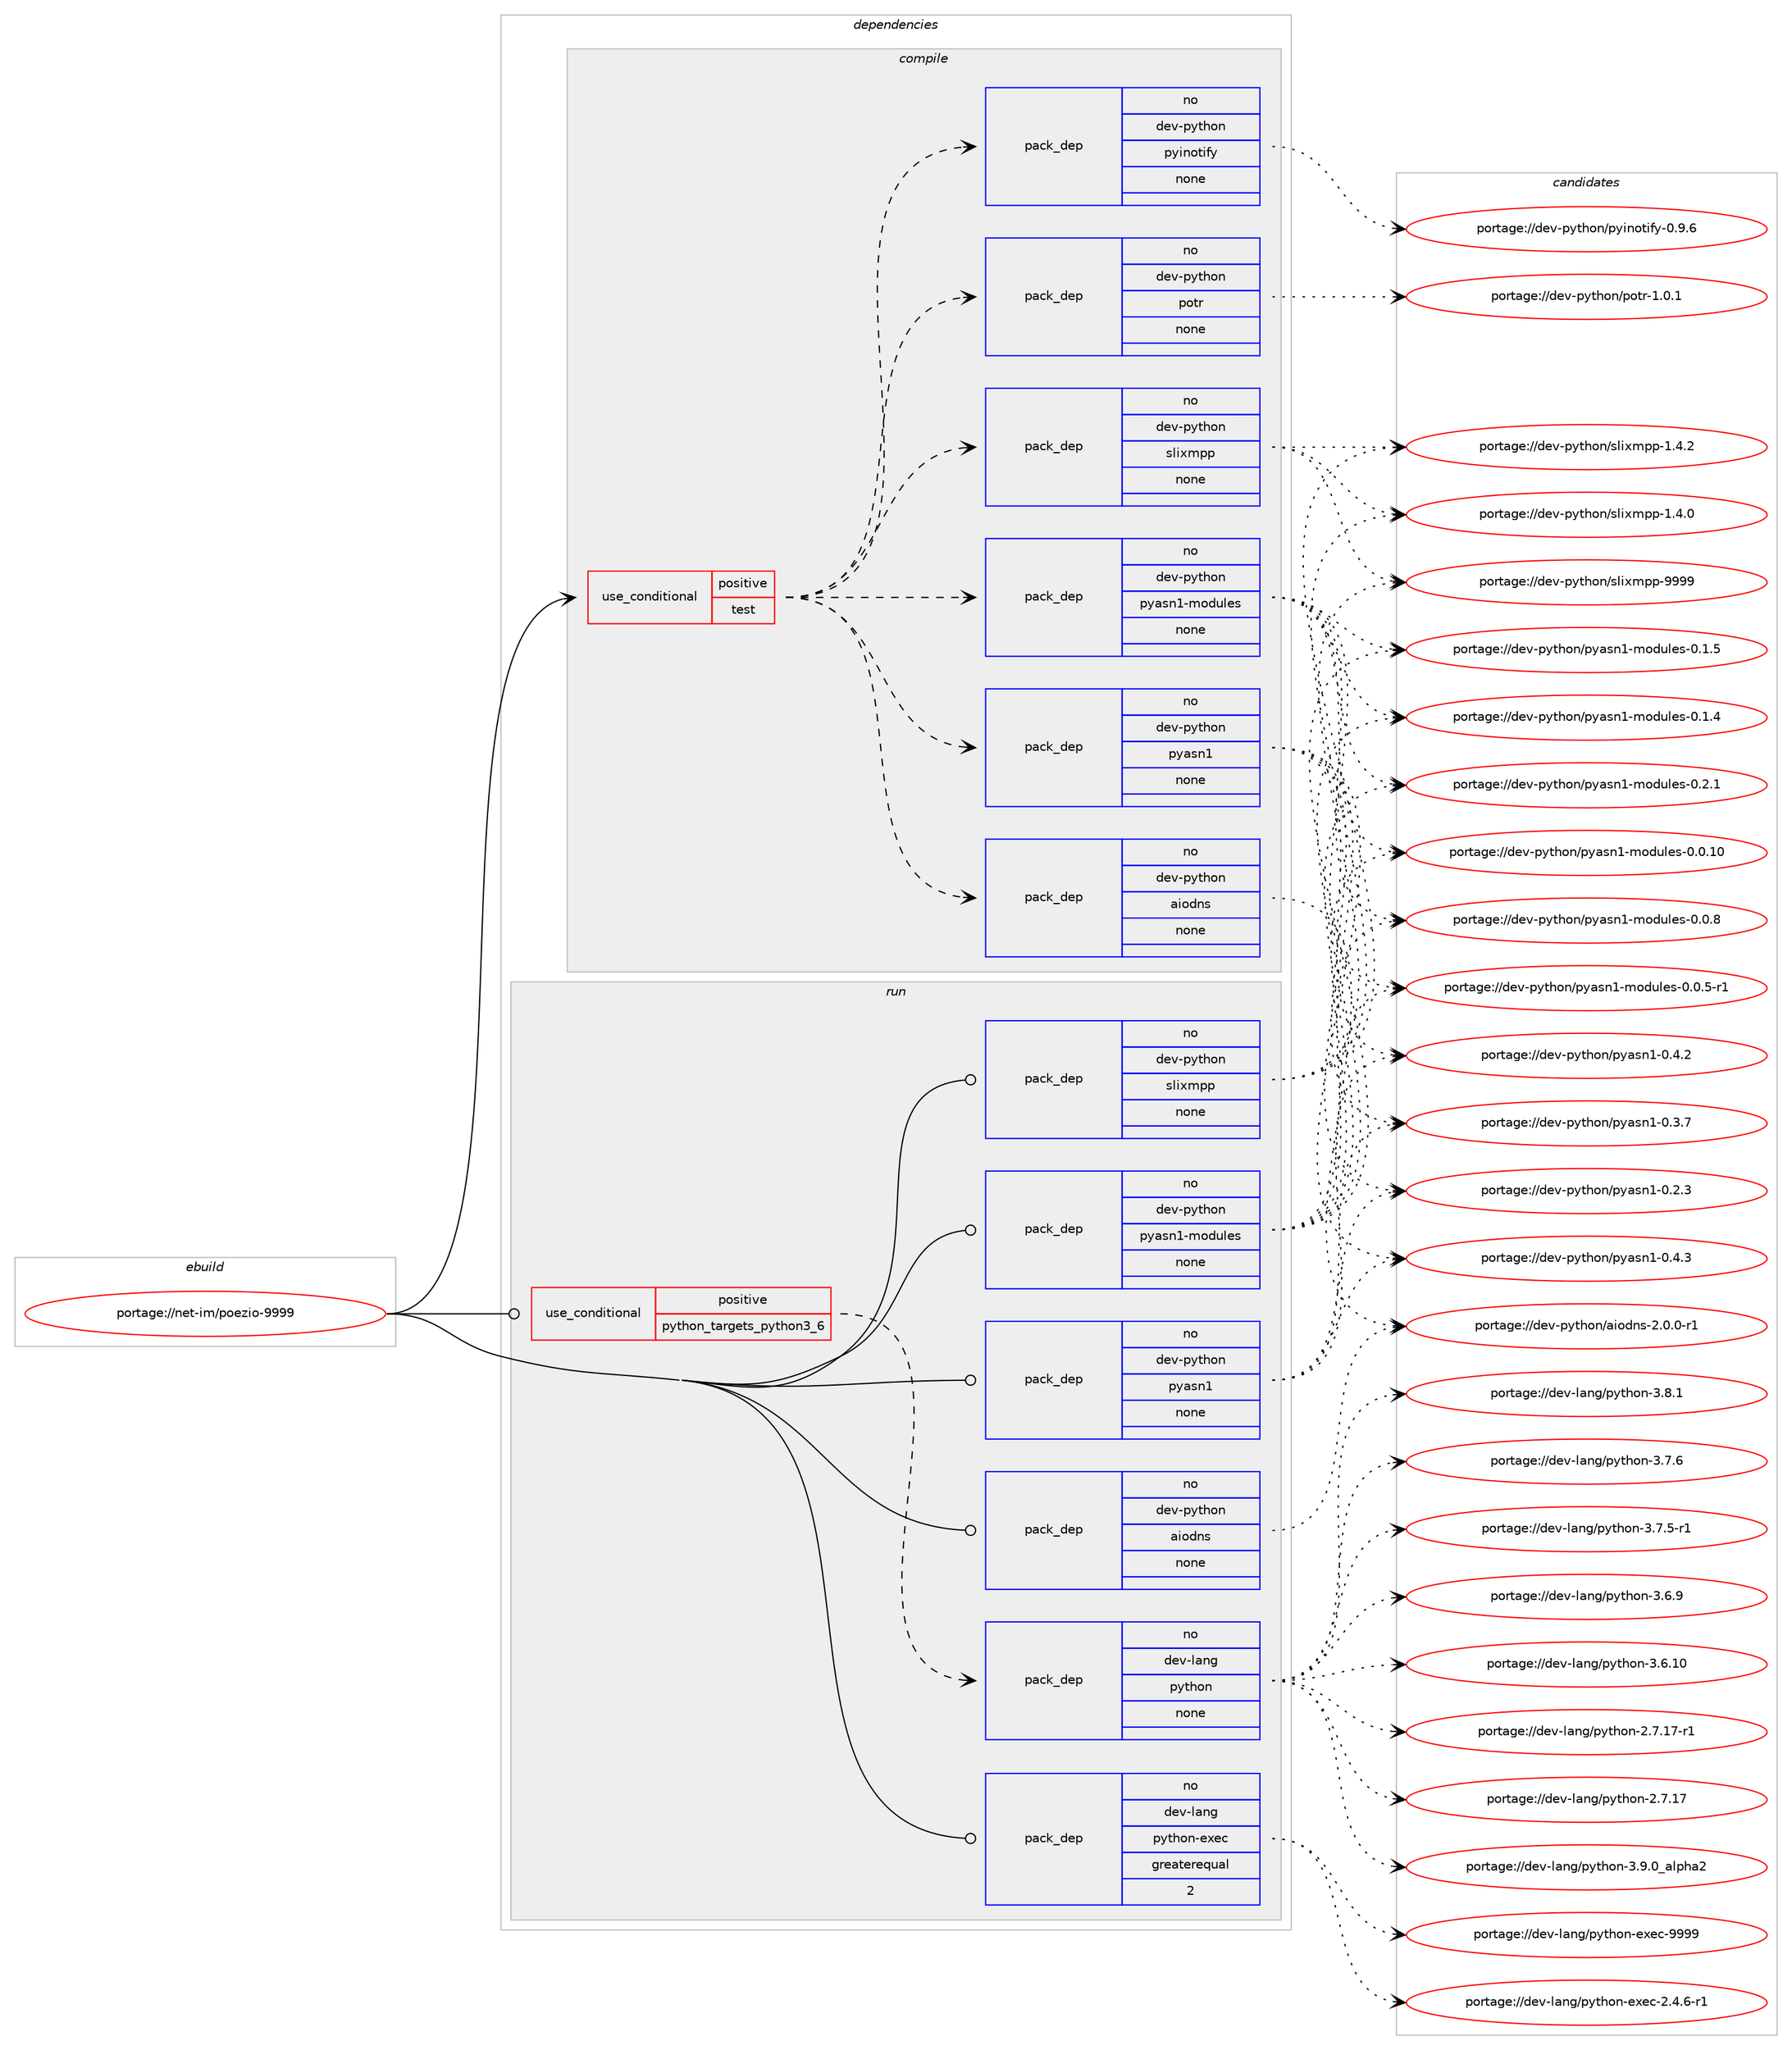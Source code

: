 digraph prolog {

# *************
# Graph options
# *************

newrank=true;
concentrate=true;
compound=true;
graph [rankdir=LR,fontname=Helvetica,fontsize=10,ranksep=1.5];#, ranksep=2.5, nodesep=0.2];
edge  [arrowhead=vee];
node  [fontname=Helvetica,fontsize=10];

# **********
# The ebuild
# **********

subgraph cluster_leftcol {
color=gray;
rank=same;
label=<<i>ebuild</i>>;
id [label="portage://net-im/poezio-9999", color=red, width=4, href="../net-im/poezio-9999.svg"];
}

# ****************
# The dependencies
# ****************

subgraph cluster_midcol {
color=gray;
label=<<i>dependencies</i>>;
subgraph cluster_compile {
fillcolor="#eeeeee";
style=filled;
label=<<i>compile</i>>;
subgraph cond30407 {
dependency140173 [label=<<TABLE BORDER="0" CELLBORDER="1" CELLSPACING="0" CELLPADDING="4"><TR><TD ROWSPAN="3" CELLPADDING="10">use_conditional</TD></TR><TR><TD>positive</TD></TR><TR><TD>test</TD></TR></TABLE>>, shape=none, color=red];
subgraph pack107425 {
dependency140174 [label=<<TABLE BORDER="0" CELLBORDER="1" CELLSPACING="0" CELLPADDING="4" WIDTH="220"><TR><TD ROWSPAN="6" CELLPADDING="30">pack_dep</TD></TR><TR><TD WIDTH="110">no</TD></TR><TR><TD>dev-python</TD></TR><TR><TD>aiodns</TD></TR><TR><TD>none</TD></TR><TR><TD></TD></TR></TABLE>>, shape=none, color=blue];
}
dependency140173:e -> dependency140174:w [weight=20,style="dashed",arrowhead="vee"];
subgraph pack107426 {
dependency140175 [label=<<TABLE BORDER="0" CELLBORDER="1" CELLSPACING="0" CELLPADDING="4" WIDTH="220"><TR><TD ROWSPAN="6" CELLPADDING="30">pack_dep</TD></TR><TR><TD WIDTH="110">no</TD></TR><TR><TD>dev-python</TD></TR><TR><TD>pyasn1-modules</TD></TR><TR><TD>none</TD></TR><TR><TD></TD></TR></TABLE>>, shape=none, color=blue];
}
dependency140173:e -> dependency140175:w [weight=20,style="dashed",arrowhead="vee"];
subgraph pack107427 {
dependency140176 [label=<<TABLE BORDER="0" CELLBORDER="1" CELLSPACING="0" CELLPADDING="4" WIDTH="220"><TR><TD ROWSPAN="6" CELLPADDING="30">pack_dep</TD></TR><TR><TD WIDTH="110">no</TD></TR><TR><TD>dev-python</TD></TR><TR><TD>pyasn1</TD></TR><TR><TD>none</TD></TR><TR><TD></TD></TR></TABLE>>, shape=none, color=blue];
}
dependency140173:e -> dependency140176:w [weight=20,style="dashed",arrowhead="vee"];
subgraph pack107428 {
dependency140177 [label=<<TABLE BORDER="0" CELLBORDER="1" CELLSPACING="0" CELLPADDING="4" WIDTH="220"><TR><TD ROWSPAN="6" CELLPADDING="30">pack_dep</TD></TR><TR><TD WIDTH="110">no</TD></TR><TR><TD>dev-python</TD></TR><TR><TD>slixmpp</TD></TR><TR><TD>none</TD></TR><TR><TD></TD></TR></TABLE>>, shape=none, color=blue];
}
dependency140173:e -> dependency140177:w [weight=20,style="dashed",arrowhead="vee"];
subgraph pack107429 {
dependency140178 [label=<<TABLE BORDER="0" CELLBORDER="1" CELLSPACING="0" CELLPADDING="4" WIDTH="220"><TR><TD ROWSPAN="6" CELLPADDING="30">pack_dep</TD></TR><TR><TD WIDTH="110">no</TD></TR><TR><TD>dev-python</TD></TR><TR><TD>potr</TD></TR><TR><TD>none</TD></TR><TR><TD></TD></TR></TABLE>>, shape=none, color=blue];
}
dependency140173:e -> dependency140178:w [weight=20,style="dashed",arrowhead="vee"];
subgraph pack107430 {
dependency140179 [label=<<TABLE BORDER="0" CELLBORDER="1" CELLSPACING="0" CELLPADDING="4" WIDTH="220"><TR><TD ROWSPAN="6" CELLPADDING="30">pack_dep</TD></TR><TR><TD WIDTH="110">no</TD></TR><TR><TD>dev-python</TD></TR><TR><TD>pyinotify</TD></TR><TR><TD>none</TD></TR><TR><TD></TD></TR></TABLE>>, shape=none, color=blue];
}
dependency140173:e -> dependency140179:w [weight=20,style="dashed",arrowhead="vee"];
}
id:e -> dependency140173:w [weight=20,style="solid",arrowhead="vee"];
}
subgraph cluster_compileandrun {
fillcolor="#eeeeee";
style=filled;
label=<<i>compile and run</i>>;
}
subgraph cluster_run {
fillcolor="#eeeeee";
style=filled;
label=<<i>run</i>>;
subgraph cond30408 {
dependency140180 [label=<<TABLE BORDER="0" CELLBORDER="1" CELLSPACING="0" CELLPADDING="4"><TR><TD ROWSPAN="3" CELLPADDING="10">use_conditional</TD></TR><TR><TD>positive</TD></TR><TR><TD>python_targets_python3_6</TD></TR></TABLE>>, shape=none, color=red];
subgraph pack107431 {
dependency140181 [label=<<TABLE BORDER="0" CELLBORDER="1" CELLSPACING="0" CELLPADDING="4" WIDTH="220"><TR><TD ROWSPAN="6" CELLPADDING="30">pack_dep</TD></TR><TR><TD WIDTH="110">no</TD></TR><TR><TD>dev-lang</TD></TR><TR><TD>python</TD></TR><TR><TD>none</TD></TR><TR><TD></TD></TR></TABLE>>, shape=none, color=blue];
}
dependency140180:e -> dependency140181:w [weight=20,style="dashed",arrowhead="vee"];
}
id:e -> dependency140180:w [weight=20,style="solid",arrowhead="odot"];
subgraph pack107432 {
dependency140182 [label=<<TABLE BORDER="0" CELLBORDER="1" CELLSPACING="0" CELLPADDING="4" WIDTH="220"><TR><TD ROWSPAN="6" CELLPADDING="30">pack_dep</TD></TR><TR><TD WIDTH="110">no</TD></TR><TR><TD>dev-lang</TD></TR><TR><TD>python-exec</TD></TR><TR><TD>greaterequal</TD></TR><TR><TD>2</TD></TR></TABLE>>, shape=none, color=blue];
}
id:e -> dependency140182:w [weight=20,style="solid",arrowhead="odot"];
subgraph pack107433 {
dependency140183 [label=<<TABLE BORDER="0" CELLBORDER="1" CELLSPACING="0" CELLPADDING="4" WIDTH="220"><TR><TD ROWSPAN="6" CELLPADDING="30">pack_dep</TD></TR><TR><TD WIDTH="110">no</TD></TR><TR><TD>dev-python</TD></TR><TR><TD>aiodns</TD></TR><TR><TD>none</TD></TR><TR><TD></TD></TR></TABLE>>, shape=none, color=blue];
}
id:e -> dependency140183:w [weight=20,style="solid",arrowhead="odot"];
subgraph pack107434 {
dependency140184 [label=<<TABLE BORDER="0" CELLBORDER="1" CELLSPACING="0" CELLPADDING="4" WIDTH="220"><TR><TD ROWSPAN="6" CELLPADDING="30">pack_dep</TD></TR><TR><TD WIDTH="110">no</TD></TR><TR><TD>dev-python</TD></TR><TR><TD>pyasn1</TD></TR><TR><TD>none</TD></TR><TR><TD></TD></TR></TABLE>>, shape=none, color=blue];
}
id:e -> dependency140184:w [weight=20,style="solid",arrowhead="odot"];
subgraph pack107435 {
dependency140185 [label=<<TABLE BORDER="0" CELLBORDER="1" CELLSPACING="0" CELLPADDING="4" WIDTH="220"><TR><TD ROWSPAN="6" CELLPADDING="30">pack_dep</TD></TR><TR><TD WIDTH="110">no</TD></TR><TR><TD>dev-python</TD></TR><TR><TD>pyasn1-modules</TD></TR><TR><TD>none</TD></TR><TR><TD></TD></TR></TABLE>>, shape=none, color=blue];
}
id:e -> dependency140185:w [weight=20,style="solid",arrowhead="odot"];
subgraph pack107436 {
dependency140186 [label=<<TABLE BORDER="0" CELLBORDER="1" CELLSPACING="0" CELLPADDING="4" WIDTH="220"><TR><TD ROWSPAN="6" CELLPADDING="30">pack_dep</TD></TR><TR><TD WIDTH="110">no</TD></TR><TR><TD>dev-python</TD></TR><TR><TD>slixmpp</TD></TR><TR><TD>none</TD></TR><TR><TD></TD></TR></TABLE>>, shape=none, color=blue];
}
id:e -> dependency140186:w [weight=20,style="solid",arrowhead="odot"];
}
}

# **************
# The candidates
# **************

subgraph cluster_choices {
rank=same;
color=gray;
label=<<i>candidates</i>>;

subgraph choice107425 {
color=black;
nodesep=1;
choice1001011184511212111610411111047971051111001101154550464846484511449 [label="portage://dev-python/aiodns-2.0.0-r1", color=red, width=4,href="../dev-python/aiodns-2.0.0-r1.svg"];
dependency140174:e -> choice1001011184511212111610411111047971051111001101154550464846484511449:w [style=dotted,weight="100"];
}
subgraph choice107426 {
color=black;
nodesep=1;
choice1001011184511212111610411111047112121971151104945109111100117108101115454846504649 [label="portage://dev-python/pyasn1-modules-0.2.1", color=red, width=4,href="../dev-python/pyasn1-modules-0.2.1.svg"];
choice1001011184511212111610411111047112121971151104945109111100117108101115454846494653 [label="portage://dev-python/pyasn1-modules-0.1.5", color=red, width=4,href="../dev-python/pyasn1-modules-0.1.5.svg"];
choice1001011184511212111610411111047112121971151104945109111100117108101115454846494652 [label="portage://dev-python/pyasn1-modules-0.1.4", color=red, width=4,href="../dev-python/pyasn1-modules-0.1.4.svg"];
choice1001011184511212111610411111047112121971151104945109111100117108101115454846484656 [label="portage://dev-python/pyasn1-modules-0.0.8", color=red, width=4,href="../dev-python/pyasn1-modules-0.0.8.svg"];
choice10010111845112121116104111110471121219711511049451091111001171081011154548464846534511449 [label="portage://dev-python/pyasn1-modules-0.0.5-r1", color=red, width=4,href="../dev-python/pyasn1-modules-0.0.5-r1.svg"];
choice100101118451121211161041111104711212197115110494510911110011710810111545484648464948 [label="portage://dev-python/pyasn1-modules-0.0.10", color=red, width=4,href="../dev-python/pyasn1-modules-0.0.10.svg"];
dependency140175:e -> choice1001011184511212111610411111047112121971151104945109111100117108101115454846504649:w [style=dotted,weight="100"];
dependency140175:e -> choice1001011184511212111610411111047112121971151104945109111100117108101115454846494653:w [style=dotted,weight="100"];
dependency140175:e -> choice1001011184511212111610411111047112121971151104945109111100117108101115454846494652:w [style=dotted,weight="100"];
dependency140175:e -> choice1001011184511212111610411111047112121971151104945109111100117108101115454846484656:w [style=dotted,weight="100"];
dependency140175:e -> choice10010111845112121116104111110471121219711511049451091111001171081011154548464846534511449:w [style=dotted,weight="100"];
dependency140175:e -> choice100101118451121211161041111104711212197115110494510911110011710810111545484648464948:w [style=dotted,weight="100"];
}
subgraph choice107427 {
color=black;
nodesep=1;
choice10010111845112121116104111110471121219711511049454846524651 [label="portage://dev-python/pyasn1-0.4.3", color=red, width=4,href="../dev-python/pyasn1-0.4.3.svg"];
choice10010111845112121116104111110471121219711511049454846524650 [label="portage://dev-python/pyasn1-0.4.2", color=red, width=4,href="../dev-python/pyasn1-0.4.2.svg"];
choice10010111845112121116104111110471121219711511049454846514655 [label="portage://dev-python/pyasn1-0.3.7", color=red, width=4,href="../dev-python/pyasn1-0.3.7.svg"];
choice10010111845112121116104111110471121219711511049454846504651 [label="portage://dev-python/pyasn1-0.2.3", color=red, width=4,href="../dev-python/pyasn1-0.2.3.svg"];
dependency140176:e -> choice10010111845112121116104111110471121219711511049454846524651:w [style=dotted,weight="100"];
dependency140176:e -> choice10010111845112121116104111110471121219711511049454846524650:w [style=dotted,weight="100"];
dependency140176:e -> choice10010111845112121116104111110471121219711511049454846514655:w [style=dotted,weight="100"];
dependency140176:e -> choice10010111845112121116104111110471121219711511049454846504651:w [style=dotted,weight="100"];
}
subgraph choice107428 {
color=black;
nodesep=1;
choice10010111845112121116104111110471151081051201091121124557575757 [label="portage://dev-python/slixmpp-9999", color=red, width=4,href="../dev-python/slixmpp-9999.svg"];
choice1001011184511212111610411111047115108105120109112112454946524650 [label="portage://dev-python/slixmpp-1.4.2", color=red, width=4,href="../dev-python/slixmpp-1.4.2.svg"];
choice1001011184511212111610411111047115108105120109112112454946524648 [label="portage://dev-python/slixmpp-1.4.0", color=red, width=4,href="../dev-python/slixmpp-1.4.0.svg"];
dependency140177:e -> choice10010111845112121116104111110471151081051201091121124557575757:w [style=dotted,weight="100"];
dependency140177:e -> choice1001011184511212111610411111047115108105120109112112454946524650:w [style=dotted,weight="100"];
dependency140177:e -> choice1001011184511212111610411111047115108105120109112112454946524648:w [style=dotted,weight="100"];
}
subgraph choice107429 {
color=black;
nodesep=1;
choice1001011184511212111610411111047112111116114454946484649 [label="portage://dev-python/potr-1.0.1", color=red, width=4,href="../dev-python/potr-1.0.1.svg"];
dependency140178:e -> choice1001011184511212111610411111047112111116114454946484649:w [style=dotted,weight="100"];
}
subgraph choice107430 {
color=black;
nodesep=1;
choice1001011184511212111610411111047112121105110111116105102121454846574654 [label="portage://dev-python/pyinotify-0.9.6", color=red, width=4,href="../dev-python/pyinotify-0.9.6.svg"];
dependency140179:e -> choice1001011184511212111610411111047112121105110111116105102121454846574654:w [style=dotted,weight="100"];
}
subgraph choice107431 {
color=black;
nodesep=1;
choice10010111845108971101034711212111610411111045514657464895971081121049750 [label="portage://dev-lang/python-3.9.0_alpha2", color=red, width=4,href="../dev-lang/python-3.9.0_alpha2.svg"];
choice100101118451089711010347112121116104111110455146564649 [label="portage://dev-lang/python-3.8.1", color=red, width=4,href="../dev-lang/python-3.8.1.svg"];
choice100101118451089711010347112121116104111110455146554654 [label="portage://dev-lang/python-3.7.6", color=red, width=4,href="../dev-lang/python-3.7.6.svg"];
choice1001011184510897110103471121211161041111104551465546534511449 [label="portage://dev-lang/python-3.7.5-r1", color=red, width=4,href="../dev-lang/python-3.7.5-r1.svg"];
choice100101118451089711010347112121116104111110455146544657 [label="portage://dev-lang/python-3.6.9", color=red, width=4,href="../dev-lang/python-3.6.9.svg"];
choice10010111845108971101034711212111610411111045514654464948 [label="portage://dev-lang/python-3.6.10", color=red, width=4,href="../dev-lang/python-3.6.10.svg"];
choice100101118451089711010347112121116104111110455046554649554511449 [label="portage://dev-lang/python-2.7.17-r1", color=red, width=4,href="../dev-lang/python-2.7.17-r1.svg"];
choice10010111845108971101034711212111610411111045504655464955 [label="portage://dev-lang/python-2.7.17", color=red, width=4,href="../dev-lang/python-2.7.17.svg"];
dependency140181:e -> choice10010111845108971101034711212111610411111045514657464895971081121049750:w [style=dotted,weight="100"];
dependency140181:e -> choice100101118451089711010347112121116104111110455146564649:w [style=dotted,weight="100"];
dependency140181:e -> choice100101118451089711010347112121116104111110455146554654:w [style=dotted,weight="100"];
dependency140181:e -> choice1001011184510897110103471121211161041111104551465546534511449:w [style=dotted,weight="100"];
dependency140181:e -> choice100101118451089711010347112121116104111110455146544657:w [style=dotted,weight="100"];
dependency140181:e -> choice10010111845108971101034711212111610411111045514654464948:w [style=dotted,weight="100"];
dependency140181:e -> choice100101118451089711010347112121116104111110455046554649554511449:w [style=dotted,weight="100"];
dependency140181:e -> choice10010111845108971101034711212111610411111045504655464955:w [style=dotted,weight="100"];
}
subgraph choice107432 {
color=black;
nodesep=1;
choice10010111845108971101034711212111610411111045101120101994557575757 [label="portage://dev-lang/python-exec-9999", color=red, width=4,href="../dev-lang/python-exec-9999.svg"];
choice10010111845108971101034711212111610411111045101120101994550465246544511449 [label="portage://dev-lang/python-exec-2.4.6-r1", color=red, width=4,href="../dev-lang/python-exec-2.4.6-r1.svg"];
dependency140182:e -> choice10010111845108971101034711212111610411111045101120101994557575757:w [style=dotted,weight="100"];
dependency140182:e -> choice10010111845108971101034711212111610411111045101120101994550465246544511449:w [style=dotted,weight="100"];
}
subgraph choice107433 {
color=black;
nodesep=1;
choice1001011184511212111610411111047971051111001101154550464846484511449 [label="portage://dev-python/aiodns-2.0.0-r1", color=red, width=4,href="../dev-python/aiodns-2.0.0-r1.svg"];
dependency140183:e -> choice1001011184511212111610411111047971051111001101154550464846484511449:w [style=dotted,weight="100"];
}
subgraph choice107434 {
color=black;
nodesep=1;
choice10010111845112121116104111110471121219711511049454846524651 [label="portage://dev-python/pyasn1-0.4.3", color=red, width=4,href="../dev-python/pyasn1-0.4.3.svg"];
choice10010111845112121116104111110471121219711511049454846524650 [label="portage://dev-python/pyasn1-0.4.2", color=red, width=4,href="../dev-python/pyasn1-0.4.2.svg"];
choice10010111845112121116104111110471121219711511049454846514655 [label="portage://dev-python/pyasn1-0.3.7", color=red, width=4,href="../dev-python/pyasn1-0.3.7.svg"];
choice10010111845112121116104111110471121219711511049454846504651 [label="portage://dev-python/pyasn1-0.2.3", color=red, width=4,href="../dev-python/pyasn1-0.2.3.svg"];
dependency140184:e -> choice10010111845112121116104111110471121219711511049454846524651:w [style=dotted,weight="100"];
dependency140184:e -> choice10010111845112121116104111110471121219711511049454846524650:w [style=dotted,weight="100"];
dependency140184:e -> choice10010111845112121116104111110471121219711511049454846514655:w [style=dotted,weight="100"];
dependency140184:e -> choice10010111845112121116104111110471121219711511049454846504651:w [style=dotted,weight="100"];
}
subgraph choice107435 {
color=black;
nodesep=1;
choice1001011184511212111610411111047112121971151104945109111100117108101115454846504649 [label="portage://dev-python/pyasn1-modules-0.2.1", color=red, width=4,href="../dev-python/pyasn1-modules-0.2.1.svg"];
choice1001011184511212111610411111047112121971151104945109111100117108101115454846494653 [label="portage://dev-python/pyasn1-modules-0.1.5", color=red, width=4,href="../dev-python/pyasn1-modules-0.1.5.svg"];
choice1001011184511212111610411111047112121971151104945109111100117108101115454846494652 [label="portage://dev-python/pyasn1-modules-0.1.4", color=red, width=4,href="../dev-python/pyasn1-modules-0.1.4.svg"];
choice1001011184511212111610411111047112121971151104945109111100117108101115454846484656 [label="portage://dev-python/pyasn1-modules-0.0.8", color=red, width=4,href="../dev-python/pyasn1-modules-0.0.8.svg"];
choice10010111845112121116104111110471121219711511049451091111001171081011154548464846534511449 [label="portage://dev-python/pyasn1-modules-0.0.5-r1", color=red, width=4,href="../dev-python/pyasn1-modules-0.0.5-r1.svg"];
choice100101118451121211161041111104711212197115110494510911110011710810111545484648464948 [label="portage://dev-python/pyasn1-modules-0.0.10", color=red, width=4,href="../dev-python/pyasn1-modules-0.0.10.svg"];
dependency140185:e -> choice1001011184511212111610411111047112121971151104945109111100117108101115454846504649:w [style=dotted,weight="100"];
dependency140185:e -> choice1001011184511212111610411111047112121971151104945109111100117108101115454846494653:w [style=dotted,weight="100"];
dependency140185:e -> choice1001011184511212111610411111047112121971151104945109111100117108101115454846494652:w [style=dotted,weight="100"];
dependency140185:e -> choice1001011184511212111610411111047112121971151104945109111100117108101115454846484656:w [style=dotted,weight="100"];
dependency140185:e -> choice10010111845112121116104111110471121219711511049451091111001171081011154548464846534511449:w [style=dotted,weight="100"];
dependency140185:e -> choice100101118451121211161041111104711212197115110494510911110011710810111545484648464948:w [style=dotted,weight="100"];
}
subgraph choice107436 {
color=black;
nodesep=1;
choice10010111845112121116104111110471151081051201091121124557575757 [label="portage://dev-python/slixmpp-9999", color=red, width=4,href="../dev-python/slixmpp-9999.svg"];
choice1001011184511212111610411111047115108105120109112112454946524650 [label="portage://dev-python/slixmpp-1.4.2", color=red, width=4,href="../dev-python/slixmpp-1.4.2.svg"];
choice1001011184511212111610411111047115108105120109112112454946524648 [label="portage://dev-python/slixmpp-1.4.0", color=red, width=4,href="../dev-python/slixmpp-1.4.0.svg"];
dependency140186:e -> choice10010111845112121116104111110471151081051201091121124557575757:w [style=dotted,weight="100"];
dependency140186:e -> choice1001011184511212111610411111047115108105120109112112454946524650:w [style=dotted,weight="100"];
dependency140186:e -> choice1001011184511212111610411111047115108105120109112112454946524648:w [style=dotted,weight="100"];
}
}

}
